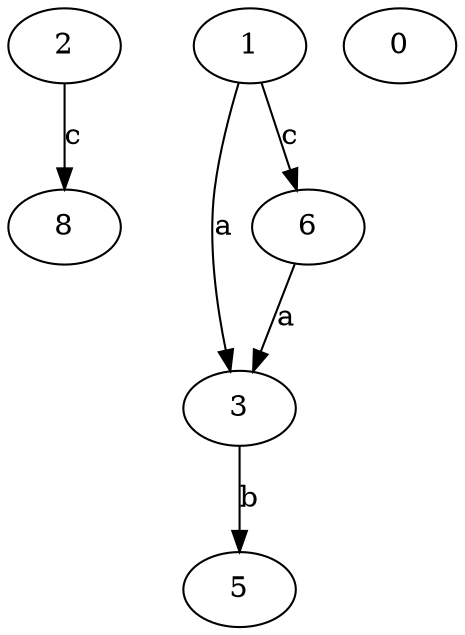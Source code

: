 strict digraph  {
2;
3;
0;
5;
6;
1;
8;
2 -> 8  [label=c];
3 -> 5  [label=b];
6 -> 3  [label=a];
1 -> 3  [label=a];
1 -> 6  [label=c];
}
